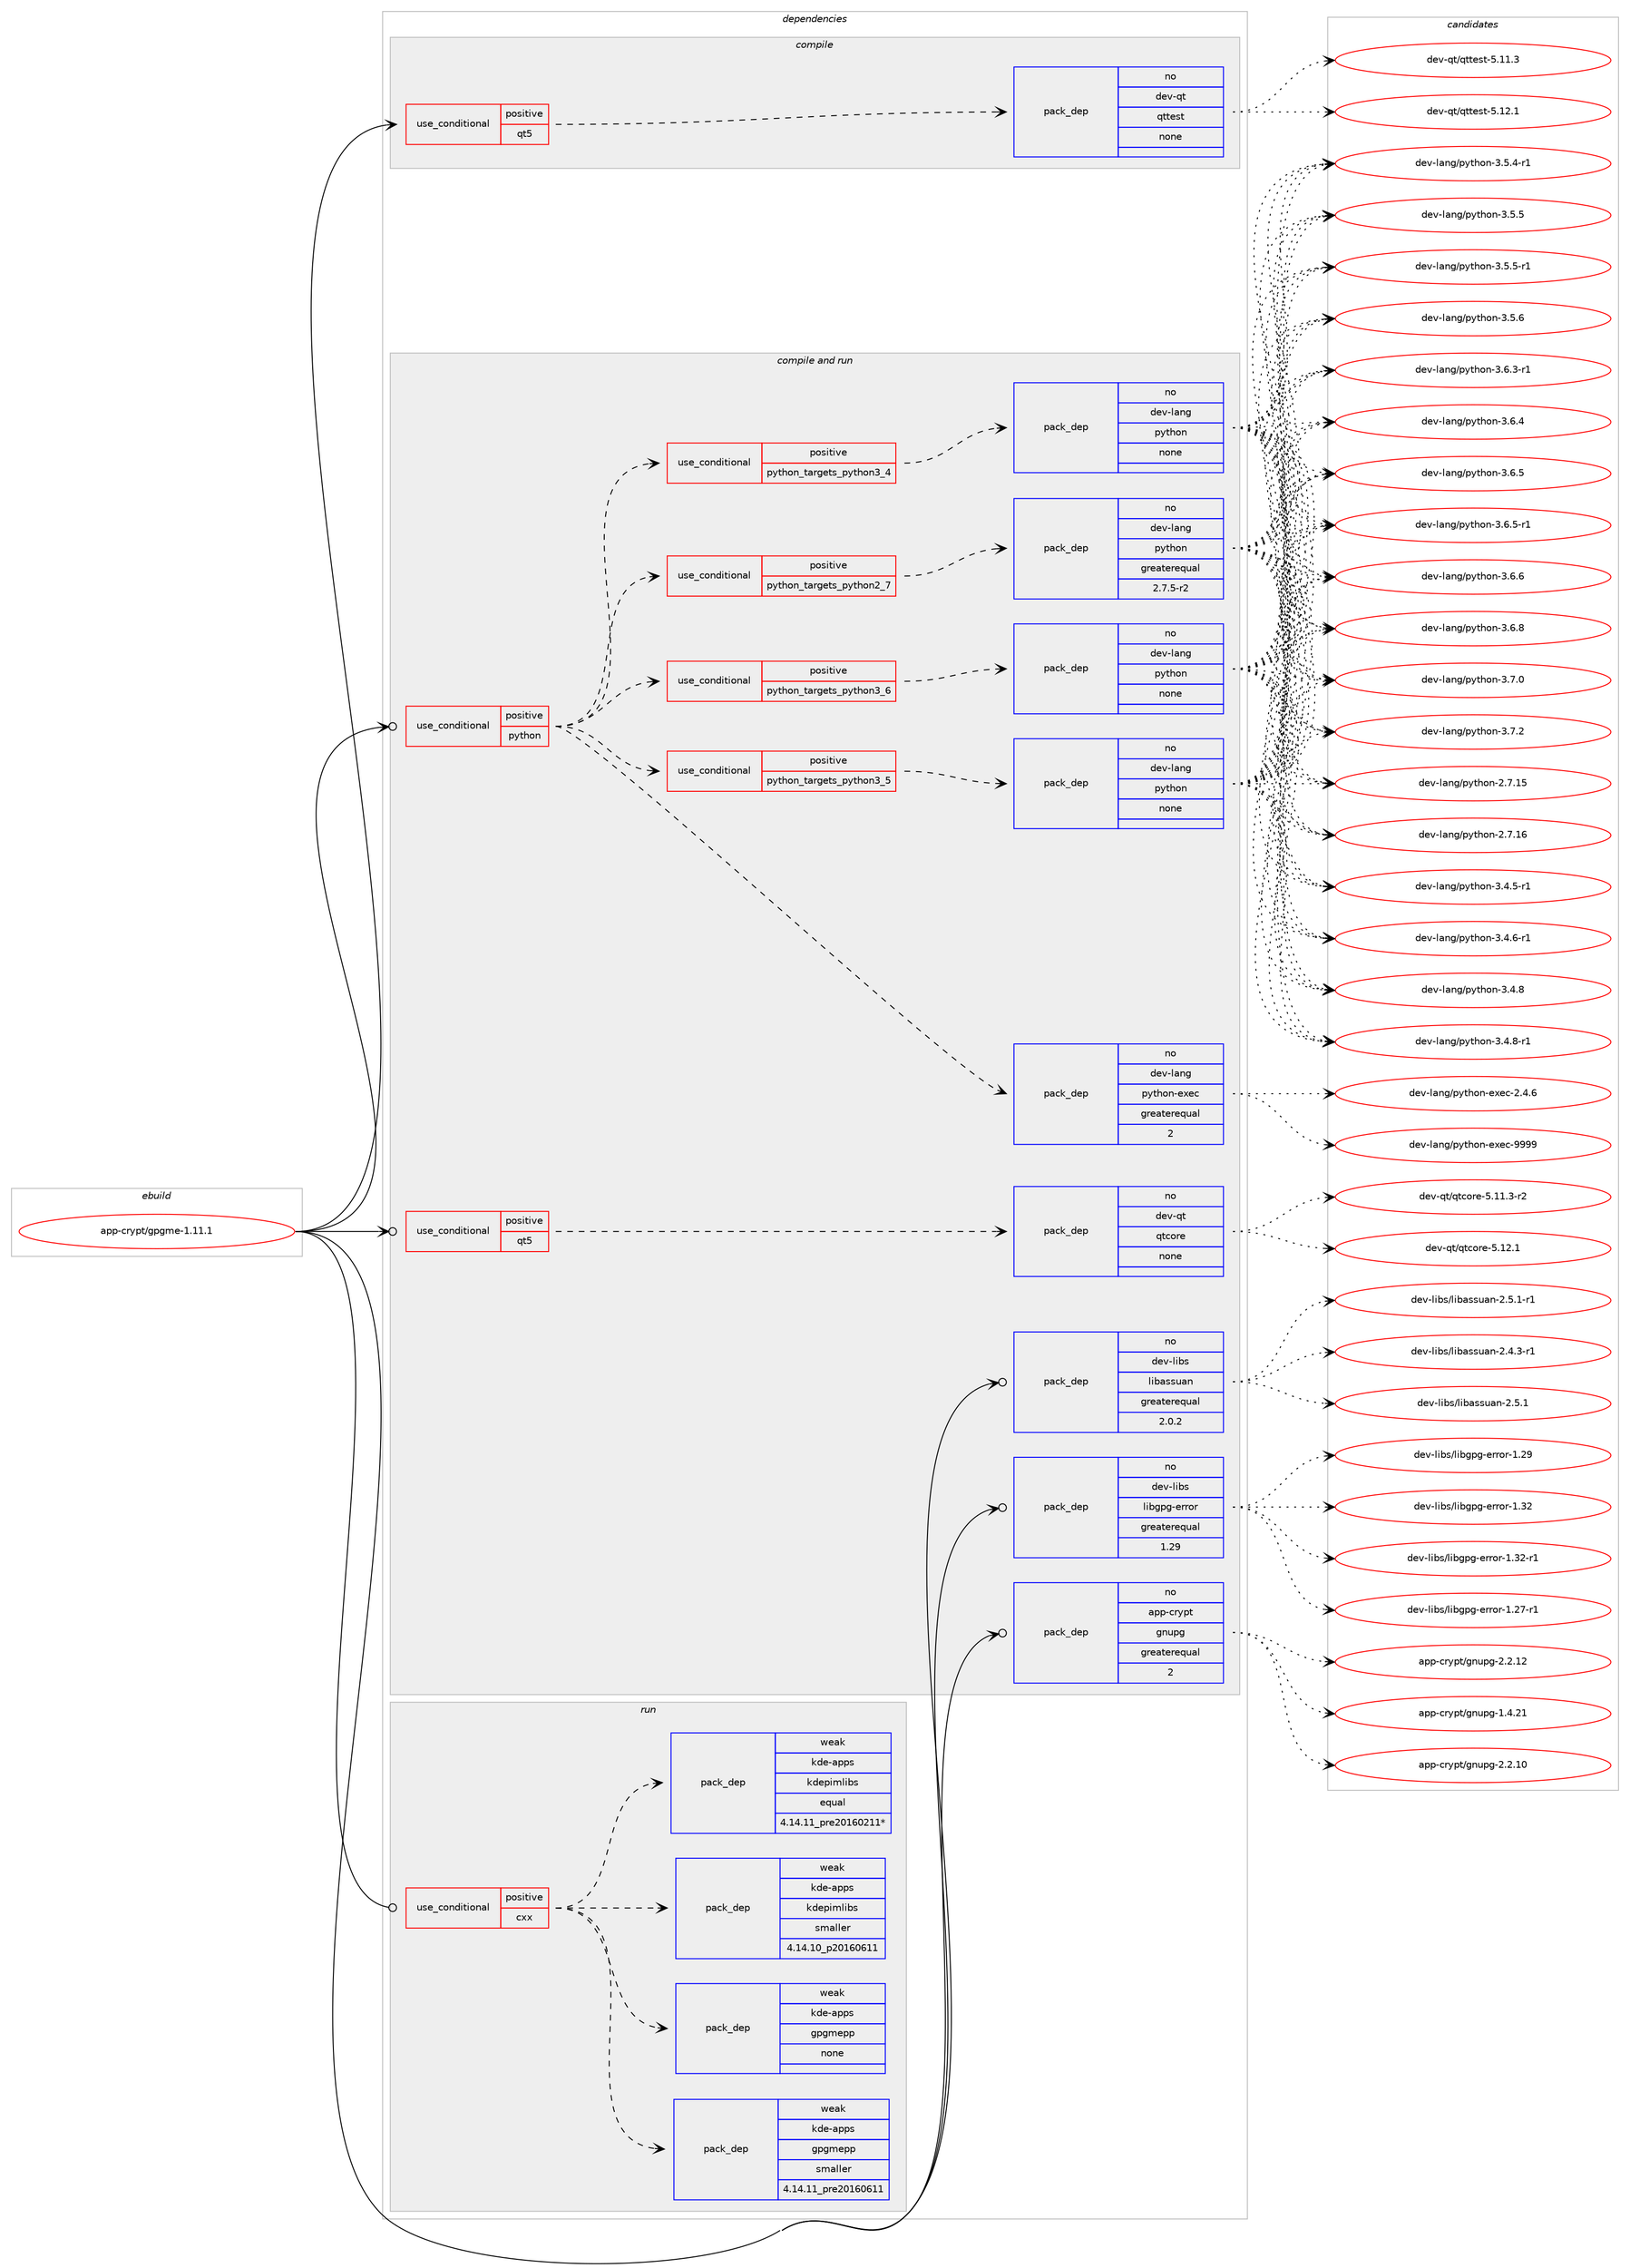 digraph prolog {

# *************
# Graph options
# *************

newrank=true;
concentrate=true;
compound=true;
graph [rankdir=LR,fontname=Helvetica,fontsize=10,ranksep=1.5];#, ranksep=2.5, nodesep=0.2];
edge  [arrowhead=vee];
node  [fontname=Helvetica,fontsize=10];

# **********
# The ebuild
# **********

subgraph cluster_leftcol {
color=gray;
rank=same;
label=<<i>ebuild</i>>;
id [label="app-crypt/gpgme-1.11.1", color=red, width=4, href="../app-crypt/gpgme-1.11.1.svg"];
}

# ****************
# The dependencies
# ****************

subgraph cluster_midcol {
color=gray;
label=<<i>dependencies</i>>;
subgraph cluster_compile {
fillcolor="#eeeeee";
style=filled;
label=<<i>compile</i>>;
subgraph cond347709 {
dependency1275776 [label=<<TABLE BORDER="0" CELLBORDER="1" CELLSPACING="0" CELLPADDING="4"><TR><TD ROWSPAN="3" CELLPADDING="10">use_conditional</TD></TR><TR><TD>positive</TD></TR><TR><TD>qt5</TD></TR></TABLE>>, shape=none, color=red];
subgraph pack908253 {
dependency1275777 [label=<<TABLE BORDER="0" CELLBORDER="1" CELLSPACING="0" CELLPADDING="4" WIDTH="220"><TR><TD ROWSPAN="6" CELLPADDING="30">pack_dep</TD></TR><TR><TD WIDTH="110">no</TD></TR><TR><TD>dev-qt</TD></TR><TR><TD>qttest</TD></TR><TR><TD>none</TD></TR><TR><TD></TD></TR></TABLE>>, shape=none, color=blue];
}
dependency1275776:e -> dependency1275777:w [weight=20,style="dashed",arrowhead="vee"];
}
id:e -> dependency1275776:w [weight=20,style="solid",arrowhead="vee"];
}
subgraph cluster_compileandrun {
fillcolor="#eeeeee";
style=filled;
label=<<i>compile and run</i>>;
subgraph cond347710 {
dependency1275778 [label=<<TABLE BORDER="0" CELLBORDER="1" CELLSPACING="0" CELLPADDING="4"><TR><TD ROWSPAN="3" CELLPADDING="10">use_conditional</TD></TR><TR><TD>positive</TD></TR><TR><TD>python</TD></TR></TABLE>>, shape=none, color=red];
subgraph cond347711 {
dependency1275779 [label=<<TABLE BORDER="0" CELLBORDER="1" CELLSPACING="0" CELLPADDING="4"><TR><TD ROWSPAN="3" CELLPADDING="10">use_conditional</TD></TR><TR><TD>positive</TD></TR><TR><TD>python_targets_python2_7</TD></TR></TABLE>>, shape=none, color=red];
subgraph pack908254 {
dependency1275780 [label=<<TABLE BORDER="0" CELLBORDER="1" CELLSPACING="0" CELLPADDING="4" WIDTH="220"><TR><TD ROWSPAN="6" CELLPADDING="30">pack_dep</TD></TR><TR><TD WIDTH="110">no</TD></TR><TR><TD>dev-lang</TD></TR><TR><TD>python</TD></TR><TR><TD>greaterequal</TD></TR><TR><TD>2.7.5-r2</TD></TR></TABLE>>, shape=none, color=blue];
}
dependency1275779:e -> dependency1275780:w [weight=20,style="dashed",arrowhead="vee"];
}
dependency1275778:e -> dependency1275779:w [weight=20,style="dashed",arrowhead="vee"];
subgraph cond347712 {
dependency1275781 [label=<<TABLE BORDER="0" CELLBORDER="1" CELLSPACING="0" CELLPADDING="4"><TR><TD ROWSPAN="3" CELLPADDING="10">use_conditional</TD></TR><TR><TD>positive</TD></TR><TR><TD>python_targets_python3_4</TD></TR></TABLE>>, shape=none, color=red];
subgraph pack908255 {
dependency1275782 [label=<<TABLE BORDER="0" CELLBORDER="1" CELLSPACING="0" CELLPADDING="4" WIDTH="220"><TR><TD ROWSPAN="6" CELLPADDING="30">pack_dep</TD></TR><TR><TD WIDTH="110">no</TD></TR><TR><TD>dev-lang</TD></TR><TR><TD>python</TD></TR><TR><TD>none</TD></TR><TR><TD></TD></TR></TABLE>>, shape=none, color=blue];
}
dependency1275781:e -> dependency1275782:w [weight=20,style="dashed",arrowhead="vee"];
}
dependency1275778:e -> dependency1275781:w [weight=20,style="dashed",arrowhead="vee"];
subgraph cond347713 {
dependency1275783 [label=<<TABLE BORDER="0" CELLBORDER="1" CELLSPACING="0" CELLPADDING="4"><TR><TD ROWSPAN="3" CELLPADDING="10">use_conditional</TD></TR><TR><TD>positive</TD></TR><TR><TD>python_targets_python3_5</TD></TR></TABLE>>, shape=none, color=red];
subgraph pack908256 {
dependency1275784 [label=<<TABLE BORDER="0" CELLBORDER="1" CELLSPACING="0" CELLPADDING="4" WIDTH="220"><TR><TD ROWSPAN="6" CELLPADDING="30">pack_dep</TD></TR><TR><TD WIDTH="110">no</TD></TR><TR><TD>dev-lang</TD></TR><TR><TD>python</TD></TR><TR><TD>none</TD></TR><TR><TD></TD></TR></TABLE>>, shape=none, color=blue];
}
dependency1275783:e -> dependency1275784:w [weight=20,style="dashed",arrowhead="vee"];
}
dependency1275778:e -> dependency1275783:w [weight=20,style="dashed",arrowhead="vee"];
subgraph cond347714 {
dependency1275785 [label=<<TABLE BORDER="0" CELLBORDER="1" CELLSPACING="0" CELLPADDING="4"><TR><TD ROWSPAN="3" CELLPADDING="10">use_conditional</TD></TR><TR><TD>positive</TD></TR><TR><TD>python_targets_python3_6</TD></TR></TABLE>>, shape=none, color=red];
subgraph pack908257 {
dependency1275786 [label=<<TABLE BORDER="0" CELLBORDER="1" CELLSPACING="0" CELLPADDING="4" WIDTH="220"><TR><TD ROWSPAN="6" CELLPADDING="30">pack_dep</TD></TR><TR><TD WIDTH="110">no</TD></TR><TR><TD>dev-lang</TD></TR><TR><TD>python</TD></TR><TR><TD>none</TD></TR><TR><TD></TD></TR></TABLE>>, shape=none, color=blue];
}
dependency1275785:e -> dependency1275786:w [weight=20,style="dashed",arrowhead="vee"];
}
dependency1275778:e -> dependency1275785:w [weight=20,style="dashed",arrowhead="vee"];
subgraph pack908258 {
dependency1275787 [label=<<TABLE BORDER="0" CELLBORDER="1" CELLSPACING="0" CELLPADDING="4" WIDTH="220"><TR><TD ROWSPAN="6" CELLPADDING="30">pack_dep</TD></TR><TR><TD WIDTH="110">no</TD></TR><TR><TD>dev-lang</TD></TR><TR><TD>python-exec</TD></TR><TR><TD>greaterequal</TD></TR><TR><TD>2</TD></TR></TABLE>>, shape=none, color=blue];
}
dependency1275778:e -> dependency1275787:w [weight=20,style="dashed",arrowhead="vee"];
}
id:e -> dependency1275778:w [weight=20,style="solid",arrowhead="odotvee"];
subgraph cond347715 {
dependency1275788 [label=<<TABLE BORDER="0" CELLBORDER="1" CELLSPACING="0" CELLPADDING="4"><TR><TD ROWSPAN="3" CELLPADDING="10">use_conditional</TD></TR><TR><TD>positive</TD></TR><TR><TD>qt5</TD></TR></TABLE>>, shape=none, color=red];
subgraph pack908259 {
dependency1275789 [label=<<TABLE BORDER="0" CELLBORDER="1" CELLSPACING="0" CELLPADDING="4" WIDTH="220"><TR><TD ROWSPAN="6" CELLPADDING="30">pack_dep</TD></TR><TR><TD WIDTH="110">no</TD></TR><TR><TD>dev-qt</TD></TR><TR><TD>qtcore</TD></TR><TR><TD>none</TD></TR><TR><TD></TD></TR></TABLE>>, shape=none, color=blue];
}
dependency1275788:e -> dependency1275789:w [weight=20,style="dashed",arrowhead="vee"];
}
id:e -> dependency1275788:w [weight=20,style="solid",arrowhead="odotvee"];
subgraph pack908260 {
dependency1275790 [label=<<TABLE BORDER="0" CELLBORDER="1" CELLSPACING="0" CELLPADDING="4" WIDTH="220"><TR><TD ROWSPAN="6" CELLPADDING="30">pack_dep</TD></TR><TR><TD WIDTH="110">no</TD></TR><TR><TD>app-crypt</TD></TR><TR><TD>gnupg</TD></TR><TR><TD>greaterequal</TD></TR><TR><TD>2</TD></TR></TABLE>>, shape=none, color=blue];
}
id:e -> dependency1275790:w [weight=20,style="solid",arrowhead="odotvee"];
subgraph pack908261 {
dependency1275791 [label=<<TABLE BORDER="0" CELLBORDER="1" CELLSPACING="0" CELLPADDING="4" WIDTH="220"><TR><TD ROWSPAN="6" CELLPADDING="30">pack_dep</TD></TR><TR><TD WIDTH="110">no</TD></TR><TR><TD>dev-libs</TD></TR><TR><TD>libassuan</TD></TR><TR><TD>greaterequal</TD></TR><TR><TD>2.0.2</TD></TR></TABLE>>, shape=none, color=blue];
}
id:e -> dependency1275791:w [weight=20,style="solid",arrowhead="odotvee"];
subgraph pack908262 {
dependency1275792 [label=<<TABLE BORDER="0" CELLBORDER="1" CELLSPACING="0" CELLPADDING="4" WIDTH="220"><TR><TD ROWSPAN="6" CELLPADDING="30">pack_dep</TD></TR><TR><TD WIDTH="110">no</TD></TR><TR><TD>dev-libs</TD></TR><TR><TD>libgpg-error</TD></TR><TR><TD>greaterequal</TD></TR><TR><TD>1.29</TD></TR></TABLE>>, shape=none, color=blue];
}
id:e -> dependency1275792:w [weight=20,style="solid",arrowhead="odotvee"];
}
subgraph cluster_run {
fillcolor="#eeeeee";
style=filled;
label=<<i>run</i>>;
subgraph cond347716 {
dependency1275793 [label=<<TABLE BORDER="0" CELLBORDER="1" CELLSPACING="0" CELLPADDING="4"><TR><TD ROWSPAN="3" CELLPADDING="10">use_conditional</TD></TR><TR><TD>positive</TD></TR><TR><TD>cxx</TD></TR></TABLE>>, shape=none, color=red];
subgraph pack908263 {
dependency1275794 [label=<<TABLE BORDER="0" CELLBORDER="1" CELLSPACING="0" CELLPADDING="4" WIDTH="220"><TR><TD ROWSPAN="6" CELLPADDING="30">pack_dep</TD></TR><TR><TD WIDTH="110">weak</TD></TR><TR><TD>kde-apps</TD></TR><TR><TD>gpgmepp</TD></TR><TR><TD>smaller</TD></TR><TR><TD>4.14.11_pre20160611</TD></TR></TABLE>>, shape=none, color=blue];
}
dependency1275793:e -> dependency1275794:w [weight=20,style="dashed",arrowhead="vee"];
subgraph pack908264 {
dependency1275795 [label=<<TABLE BORDER="0" CELLBORDER="1" CELLSPACING="0" CELLPADDING="4" WIDTH="220"><TR><TD ROWSPAN="6" CELLPADDING="30">pack_dep</TD></TR><TR><TD WIDTH="110">weak</TD></TR><TR><TD>kde-apps</TD></TR><TR><TD>gpgmepp</TD></TR><TR><TD>none</TD></TR><TR><TD></TD></TR></TABLE>>, shape=none, color=blue];
}
dependency1275793:e -> dependency1275795:w [weight=20,style="dashed",arrowhead="vee"];
subgraph pack908265 {
dependency1275796 [label=<<TABLE BORDER="0" CELLBORDER="1" CELLSPACING="0" CELLPADDING="4" WIDTH="220"><TR><TD ROWSPAN="6" CELLPADDING="30">pack_dep</TD></TR><TR><TD WIDTH="110">weak</TD></TR><TR><TD>kde-apps</TD></TR><TR><TD>kdepimlibs</TD></TR><TR><TD>smaller</TD></TR><TR><TD>4.14.10_p20160611</TD></TR></TABLE>>, shape=none, color=blue];
}
dependency1275793:e -> dependency1275796:w [weight=20,style="dashed",arrowhead="vee"];
subgraph pack908266 {
dependency1275797 [label=<<TABLE BORDER="0" CELLBORDER="1" CELLSPACING="0" CELLPADDING="4" WIDTH="220"><TR><TD ROWSPAN="6" CELLPADDING="30">pack_dep</TD></TR><TR><TD WIDTH="110">weak</TD></TR><TR><TD>kde-apps</TD></TR><TR><TD>kdepimlibs</TD></TR><TR><TD>equal</TD></TR><TR><TD>4.14.11_pre20160211*</TD></TR></TABLE>>, shape=none, color=blue];
}
dependency1275793:e -> dependency1275797:w [weight=20,style="dashed",arrowhead="vee"];
}
id:e -> dependency1275793:w [weight=20,style="solid",arrowhead="odot"];
}
}

# **************
# The candidates
# **************

subgraph cluster_choices {
rank=same;
color=gray;
label=<<i>candidates</i>>;

subgraph choice908253 {
color=black;
nodesep=1;
choice100101118451131164711311611610111511645534649494651 [label="dev-qt/qttest-5.11.3", color=red, width=4,href="../dev-qt/qttest-5.11.3.svg"];
choice100101118451131164711311611610111511645534649504649 [label="dev-qt/qttest-5.12.1", color=red, width=4,href="../dev-qt/qttest-5.12.1.svg"];
dependency1275777:e -> choice100101118451131164711311611610111511645534649494651:w [style=dotted,weight="100"];
dependency1275777:e -> choice100101118451131164711311611610111511645534649504649:w [style=dotted,weight="100"];
}
subgraph choice908254 {
color=black;
nodesep=1;
choice10010111845108971101034711212111610411111045504655464953 [label="dev-lang/python-2.7.15", color=red, width=4,href="../dev-lang/python-2.7.15.svg"];
choice10010111845108971101034711212111610411111045504655464954 [label="dev-lang/python-2.7.16", color=red, width=4,href="../dev-lang/python-2.7.16.svg"];
choice1001011184510897110103471121211161041111104551465246534511449 [label="dev-lang/python-3.4.5-r1", color=red, width=4,href="../dev-lang/python-3.4.5-r1.svg"];
choice1001011184510897110103471121211161041111104551465246544511449 [label="dev-lang/python-3.4.6-r1", color=red, width=4,href="../dev-lang/python-3.4.6-r1.svg"];
choice100101118451089711010347112121116104111110455146524656 [label="dev-lang/python-3.4.8", color=red, width=4,href="../dev-lang/python-3.4.8.svg"];
choice1001011184510897110103471121211161041111104551465246564511449 [label="dev-lang/python-3.4.8-r1", color=red, width=4,href="../dev-lang/python-3.4.8-r1.svg"];
choice1001011184510897110103471121211161041111104551465346524511449 [label="dev-lang/python-3.5.4-r1", color=red, width=4,href="../dev-lang/python-3.5.4-r1.svg"];
choice100101118451089711010347112121116104111110455146534653 [label="dev-lang/python-3.5.5", color=red, width=4,href="../dev-lang/python-3.5.5.svg"];
choice1001011184510897110103471121211161041111104551465346534511449 [label="dev-lang/python-3.5.5-r1", color=red, width=4,href="../dev-lang/python-3.5.5-r1.svg"];
choice100101118451089711010347112121116104111110455146534654 [label="dev-lang/python-3.5.6", color=red, width=4,href="../dev-lang/python-3.5.6.svg"];
choice1001011184510897110103471121211161041111104551465446514511449 [label="dev-lang/python-3.6.3-r1", color=red, width=4,href="../dev-lang/python-3.6.3-r1.svg"];
choice100101118451089711010347112121116104111110455146544652 [label="dev-lang/python-3.6.4", color=red, width=4,href="../dev-lang/python-3.6.4.svg"];
choice100101118451089711010347112121116104111110455146544653 [label="dev-lang/python-3.6.5", color=red, width=4,href="../dev-lang/python-3.6.5.svg"];
choice1001011184510897110103471121211161041111104551465446534511449 [label="dev-lang/python-3.6.5-r1", color=red, width=4,href="../dev-lang/python-3.6.5-r1.svg"];
choice100101118451089711010347112121116104111110455146544654 [label="dev-lang/python-3.6.6", color=red, width=4,href="../dev-lang/python-3.6.6.svg"];
choice100101118451089711010347112121116104111110455146544656 [label="dev-lang/python-3.6.8", color=red, width=4,href="../dev-lang/python-3.6.8.svg"];
choice100101118451089711010347112121116104111110455146554648 [label="dev-lang/python-3.7.0", color=red, width=4,href="../dev-lang/python-3.7.0.svg"];
choice100101118451089711010347112121116104111110455146554650 [label="dev-lang/python-3.7.2", color=red, width=4,href="../dev-lang/python-3.7.2.svg"];
dependency1275780:e -> choice10010111845108971101034711212111610411111045504655464953:w [style=dotted,weight="100"];
dependency1275780:e -> choice10010111845108971101034711212111610411111045504655464954:w [style=dotted,weight="100"];
dependency1275780:e -> choice1001011184510897110103471121211161041111104551465246534511449:w [style=dotted,weight="100"];
dependency1275780:e -> choice1001011184510897110103471121211161041111104551465246544511449:w [style=dotted,weight="100"];
dependency1275780:e -> choice100101118451089711010347112121116104111110455146524656:w [style=dotted,weight="100"];
dependency1275780:e -> choice1001011184510897110103471121211161041111104551465246564511449:w [style=dotted,weight="100"];
dependency1275780:e -> choice1001011184510897110103471121211161041111104551465346524511449:w [style=dotted,weight="100"];
dependency1275780:e -> choice100101118451089711010347112121116104111110455146534653:w [style=dotted,weight="100"];
dependency1275780:e -> choice1001011184510897110103471121211161041111104551465346534511449:w [style=dotted,weight="100"];
dependency1275780:e -> choice100101118451089711010347112121116104111110455146534654:w [style=dotted,weight="100"];
dependency1275780:e -> choice1001011184510897110103471121211161041111104551465446514511449:w [style=dotted,weight="100"];
dependency1275780:e -> choice100101118451089711010347112121116104111110455146544652:w [style=dotted,weight="100"];
dependency1275780:e -> choice100101118451089711010347112121116104111110455146544653:w [style=dotted,weight="100"];
dependency1275780:e -> choice1001011184510897110103471121211161041111104551465446534511449:w [style=dotted,weight="100"];
dependency1275780:e -> choice100101118451089711010347112121116104111110455146544654:w [style=dotted,weight="100"];
dependency1275780:e -> choice100101118451089711010347112121116104111110455146544656:w [style=dotted,weight="100"];
dependency1275780:e -> choice100101118451089711010347112121116104111110455146554648:w [style=dotted,weight="100"];
dependency1275780:e -> choice100101118451089711010347112121116104111110455146554650:w [style=dotted,weight="100"];
}
subgraph choice908255 {
color=black;
nodesep=1;
choice10010111845108971101034711212111610411111045504655464953 [label="dev-lang/python-2.7.15", color=red, width=4,href="../dev-lang/python-2.7.15.svg"];
choice10010111845108971101034711212111610411111045504655464954 [label="dev-lang/python-2.7.16", color=red, width=4,href="../dev-lang/python-2.7.16.svg"];
choice1001011184510897110103471121211161041111104551465246534511449 [label="dev-lang/python-3.4.5-r1", color=red, width=4,href="../dev-lang/python-3.4.5-r1.svg"];
choice1001011184510897110103471121211161041111104551465246544511449 [label="dev-lang/python-3.4.6-r1", color=red, width=4,href="../dev-lang/python-3.4.6-r1.svg"];
choice100101118451089711010347112121116104111110455146524656 [label="dev-lang/python-3.4.8", color=red, width=4,href="../dev-lang/python-3.4.8.svg"];
choice1001011184510897110103471121211161041111104551465246564511449 [label="dev-lang/python-3.4.8-r1", color=red, width=4,href="../dev-lang/python-3.4.8-r1.svg"];
choice1001011184510897110103471121211161041111104551465346524511449 [label="dev-lang/python-3.5.4-r1", color=red, width=4,href="../dev-lang/python-3.5.4-r1.svg"];
choice100101118451089711010347112121116104111110455146534653 [label="dev-lang/python-3.5.5", color=red, width=4,href="../dev-lang/python-3.5.5.svg"];
choice1001011184510897110103471121211161041111104551465346534511449 [label="dev-lang/python-3.5.5-r1", color=red, width=4,href="../dev-lang/python-3.5.5-r1.svg"];
choice100101118451089711010347112121116104111110455146534654 [label="dev-lang/python-3.5.6", color=red, width=4,href="../dev-lang/python-3.5.6.svg"];
choice1001011184510897110103471121211161041111104551465446514511449 [label="dev-lang/python-3.6.3-r1", color=red, width=4,href="../dev-lang/python-3.6.3-r1.svg"];
choice100101118451089711010347112121116104111110455146544652 [label="dev-lang/python-3.6.4", color=red, width=4,href="../dev-lang/python-3.6.4.svg"];
choice100101118451089711010347112121116104111110455146544653 [label="dev-lang/python-3.6.5", color=red, width=4,href="../dev-lang/python-3.6.5.svg"];
choice1001011184510897110103471121211161041111104551465446534511449 [label="dev-lang/python-3.6.5-r1", color=red, width=4,href="../dev-lang/python-3.6.5-r1.svg"];
choice100101118451089711010347112121116104111110455146544654 [label="dev-lang/python-3.6.6", color=red, width=4,href="../dev-lang/python-3.6.6.svg"];
choice100101118451089711010347112121116104111110455146544656 [label="dev-lang/python-3.6.8", color=red, width=4,href="../dev-lang/python-3.6.8.svg"];
choice100101118451089711010347112121116104111110455146554648 [label="dev-lang/python-3.7.0", color=red, width=4,href="../dev-lang/python-3.7.0.svg"];
choice100101118451089711010347112121116104111110455146554650 [label="dev-lang/python-3.7.2", color=red, width=4,href="../dev-lang/python-3.7.2.svg"];
dependency1275782:e -> choice10010111845108971101034711212111610411111045504655464953:w [style=dotted,weight="100"];
dependency1275782:e -> choice10010111845108971101034711212111610411111045504655464954:w [style=dotted,weight="100"];
dependency1275782:e -> choice1001011184510897110103471121211161041111104551465246534511449:w [style=dotted,weight="100"];
dependency1275782:e -> choice1001011184510897110103471121211161041111104551465246544511449:w [style=dotted,weight="100"];
dependency1275782:e -> choice100101118451089711010347112121116104111110455146524656:w [style=dotted,weight="100"];
dependency1275782:e -> choice1001011184510897110103471121211161041111104551465246564511449:w [style=dotted,weight="100"];
dependency1275782:e -> choice1001011184510897110103471121211161041111104551465346524511449:w [style=dotted,weight="100"];
dependency1275782:e -> choice100101118451089711010347112121116104111110455146534653:w [style=dotted,weight="100"];
dependency1275782:e -> choice1001011184510897110103471121211161041111104551465346534511449:w [style=dotted,weight="100"];
dependency1275782:e -> choice100101118451089711010347112121116104111110455146534654:w [style=dotted,weight="100"];
dependency1275782:e -> choice1001011184510897110103471121211161041111104551465446514511449:w [style=dotted,weight="100"];
dependency1275782:e -> choice100101118451089711010347112121116104111110455146544652:w [style=dotted,weight="100"];
dependency1275782:e -> choice100101118451089711010347112121116104111110455146544653:w [style=dotted,weight="100"];
dependency1275782:e -> choice1001011184510897110103471121211161041111104551465446534511449:w [style=dotted,weight="100"];
dependency1275782:e -> choice100101118451089711010347112121116104111110455146544654:w [style=dotted,weight="100"];
dependency1275782:e -> choice100101118451089711010347112121116104111110455146544656:w [style=dotted,weight="100"];
dependency1275782:e -> choice100101118451089711010347112121116104111110455146554648:w [style=dotted,weight="100"];
dependency1275782:e -> choice100101118451089711010347112121116104111110455146554650:w [style=dotted,weight="100"];
}
subgraph choice908256 {
color=black;
nodesep=1;
choice10010111845108971101034711212111610411111045504655464953 [label="dev-lang/python-2.7.15", color=red, width=4,href="../dev-lang/python-2.7.15.svg"];
choice10010111845108971101034711212111610411111045504655464954 [label="dev-lang/python-2.7.16", color=red, width=4,href="../dev-lang/python-2.7.16.svg"];
choice1001011184510897110103471121211161041111104551465246534511449 [label="dev-lang/python-3.4.5-r1", color=red, width=4,href="../dev-lang/python-3.4.5-r1.svg"];
choice1001011184510897110103471121211161041111104551465246544511449 [label="dev-lang/python-3.4.6-r1", color=red, width=4,href="../dev-lang/python-3.4.6-r1.svg"];
choice100101118451089711010347112121116104111110455146524656 [label="dev-lang/python-3.4.8", color=red, width=4,href="../dev-lang/python-3.4.8.svg"];
choice1001011184510897110103471121211161041111104551465246564511449 [label="dev-lang/python-3.4.8-r1", color=red, width=4,href="../dev-lang/python-3.4.8-r1.svg"];
choice1001011184510897110103471121211161041111104551465346524511449 [label="dev-lang/python-3.5.4-r1", color=red, width=4,href="../dev-lang/python-3.5.4-r1.svg"];
choice100101118451089711010347112121116104111110455146534653 [label="dev-lang/python-3.5.5", color=red, width=4,href="../dev-lang/python-3.5.5.svg"];
choice1001011184510897110103471121211161041111104551465346534511449 [label="dev-lang/python-3.5.5-r1", color=red, width=4,href="../dev-lang/python-3.5.5-r1.svg"];
choice100101118451089711010347112121116104111110455146534654 [label="dev-lang/python-3.5.6", color=red, width=4,href="../dev-lang/python-3.5.6.svg"];
choice1001011184510897110103471121211161041111104551465446514511449 [label="dev-lang/python-3.6.3-r1", color=red, width=4,href="../dev-lang/python-3.6.3-r1.svg"];
choice100101118451089711010347112121116104111110455146544652 [label="dev-lang/python-3.6.4", color=red, width=4,href="../dev-lang/python-3.6.4.svg"];
choice100101118451089711010347112121116104111110455146544653 [label="dev-lang/python-3.6.5", color=red, width=4,href="../dev-lang/python-3.6.5.svg"];
choice1001011184510897110103471121211161041111104551465446534511449 [label="dev-lang/python-3.6.5-r1", color=red, width=4,href="../dev-lang/python-3.6.5-r1.svg"];
choice100101118451089711010347112121116104111110455146544654 [label="dev-lang/python-3.6.6", color=red, width=4,href="../dev-lang/python-3.6.6.svg"];
choice100101118451089711010347112121116104111110455146544656 [label="dev-lang/python-3.6.8", color=red, width=4,href="../dev-lang/python-3.6.8.svg"];
choice100101118451089711010347112121116104111110455146554648 [label="dev-lang/python-3.7.0", color=red, width=4,href="../dev-lang/python-3.7.0.svg"];
choice100101118451089711010347112121116104111110455146554650 [label="dev-lang/python-3.7.2", color=red, width=4,href="../dev-lang/python-3.7.2.svg"];
dependency1275784:e -> choice10010111845108971101034711212111610411111045504655464953:w [style=dotted,weight="100"];
dependency1275784:e -> choice10010111845108971101034711212111610411111045504655464954:w [style=dotted,weight="100"];
dependency1275784:e -> choice1001011184510897110103471121211161041111104551465246534511449:w [style=dotted,weight="100"];
dependency1275784:e -> choice1001011184510897110103471121211161041111104551465246544511449:w [style=dotted,weight="100"];
dependency1275784:e -> choice100101118451089711010347112121116104111110455146524656:w [style=dotted,weight="100"];
dependency1275784:e -> choice1001011184510897110103471121211161041111104551465246564511449:w [style=dotted,weight="100"];
dependency1275784:e -> choice1001011184510897110103471121211161041111104551465346524511449:w [style=dotted,weight="100"];
dependency1275784:e -> choice100101118451089711010347112121116104111110455146534653:w [style=dotted,weight="100"];
dependency1275784:e -> choice1001011184510897110103471121211161041111104551465346534511449:w [style=dotted,weight="100"];
dependency1275784:e -> choice100101118451089711010347112121116104111110455146534654:w [style=dotted,weight="100"];
dependency1275784:e -> choice1001011184510897110103471121211161041111104551465446514511449:w [style=dotted,weight="100"];
dependency1275784:e -> choice100101118451089711010347112121116104111110455146544652:w [style=dotted,weight="100"];
dependency1275784:e -> choice100101118451089711010347112121116104111110455146544653:w [style=dotted,weight="100"];
dependency1275784:e -> choice1001011184510897110103471121211161041111104551465446534511449:w [style=dotted,weight="100"];
dependency1275784:e -> choice100101118451089711010347112121116104111110455146544654:w [style=dotted,weight="100"];
dependency1275784:e -> choice100101118451089711010347112121116104111110455146544656:w [style=dotted,weight="100"];
dependency1275784:e -> choice100101118451089711010347112121116104111110455146554648:w [style=dotted,weight="100"];
dependency1275784:e -> choice100101118451089711010347112121116104111110455146554650:w [style=dotted,weight="100"];
}
subgraph choice908257 {
color=black;
nodesep=1;
choice10010111845108971101034711212111610411111045504655464953 [label="dev-lang/python-2.7.15", color=red, width=4,href="../dev-lang/python-2.7.15.svg"];
choice10010111845108971101034711212111610411111045504655464954 [label="dev-lang/python-2.7.16", color=red, width=4,href="../dev-lang/python-2.7.16.svg"];
choice1001011184510897110103471121211161041111104551465246534511449 [label="dev-lang/python-3.4.5-r1", color=red, width=4,href="../dev-lang/python-3.4.5-r1.svg"];
choice1001011184510897110103471121211161041111104551465246544511449 [label="dev-lang/python-3.4.6-r1", color=red, width=4,href="../dev-lang/python-3.4.6-r1.svg"];
choice100101118451089711010347112121116104111110455146524656 [label="dev-lang/python-3.4.8", color=red, width=4,href="../dev-lang/python-3.4.8.svg"];
choice1001011184510897110103471121211161041111104551465246564511449 [label="dev-lang/python-3.4.8-r1", color=red, width=4,href="../dev-lang/python-3.4.8-r1.svg"];
choice1001011184510897110103471121211161041111104551465346524511449 [label="dev-lang/python-3.5.4-r1", color=red, width=4,href="../dev-lang/python-3.5.4-r1.svg"];
choice100101118451089711010347112121116104111110455146534653 [label="dev-lang/python-3.5.5", color=red, width=4,href="../dev-lang/python-3.5.5.svg"];
choice1001011184510897110103471121211161041111104551465346534511449 [label="dev-lang/python-3.5.5-r1", color=red, width=4,href="../dev-lang/python-3.5.5-r1.svg"];
choice100101118451089711010347112121116104111110455146534654 [label="dev-lang/python-3.5.6", color=red, width=4,href="../dev-lang/python-3.5.6.svg"];
choice1001011184510897110103471121211161041111104551465446514511449 [label="dev-lang/python-3.6.3-r1", color=red, width=4,href="../dev-lang/python-3.6.3-r1.svg"];
choice100101118451089711010347112121116104111110455146544652 [label="dev-lang/python-3.6.4", color=red, width=4,href="../dev-lang/python-3.6.4.svg"];
choice100101118451089711010347112121116104111110455146544653 [label="dev-lang/python-3.6.5", color=red, width=4,href="../dev-lang/python-3.6.5.svg"];
choice1001011184510897110103471121211161041111104551465446534511449 [label="dev-lang/python-3.6.5-r1", color=red, width=4,href="../dev-lang/python-3.6.5-r1.svg"];
choice100101118451089711010347112121116104111110455146544654 [label="dev-lang/python-3.6.6", color=red, width=4,href="../dev-lang/python-3.6.6.svg"];
choice100101118451089711010347112121116104111110455146544656 [label="dev-lang/python-3.6.8", color=red, width=4,href="../dev-lang/python-3.6.8.svg"];
choice100101118451089711010347112121116104111110455146554648 [label="dev-lang/python-3.7.0", color=red, width=4,href="../dev-lang/python-3.7.0.svg"];
choice100101118451089711010347112121116104111110455146554650 [label="dev-lang/python-3.7.2", color=red, width=4,href="../dev-lang/python-3.7.2.svg"];
dependency1275786:e -> choice10010111845108971101034711212111610411111045504655464953:w [style=dotted,weight="100"];
dependency1275786:e -> choice10010111845108971101034711212111610411111045504655464954:w [style=dotted,weight="100"];
dependency1275786:e -> choice1001011184510897110103471121211161041111104551465246534511449:w [style=dotted,weight="100"];
dependency1275786:e -> choice1001011184510897110103471121211161041111104551465246544511449:w [style=dotted,weight="100"];
dependency1275786:e -> choice100101118451089711010347112121116104111110455146524656:w [style=dotted,weight="100"];
dependency1275786:e -> choice1001011184510897110103471121211161041111104551465246564511449:w [style=dotted,weight="100"];
dependency1275786:e -> choice1001011184510897110103471121211161041111104551465346524511449:w [style=dotted,weight="100"];
dependency1275786:e -> choice100101118451089711010347112121116104111110455146534653:w [style=dotted,weight="100"];
dependency1275786:e -> choice1001011184510897110103471121211161041111104551465346534511449:w [style=dotted,weight="100"];
dependency1275786:e -> choice100101118451089711010347112121116104111110455146534654:w [style=dotted,weight="100"];
dependency1275786:e -> choice1001011184510897110103471121211161041111104551465446514511449:w [style=dotted,weight="100"];
dependency1275786:e -> choice100101118451089711010347112121116104111110455146544652:w [style=dotted,weight="100"];
dependency1275786:e -> choice100101118451089711010347112121116104111110455146544653:w [style=dotted,weight="100"];
dependency1275786:e -> choice1001011184510897110103471121211161041111104551465446534511449:w [style=dotted,weight="100"];
dependency1275786:e -> choice100101118451089711010347112121116104111110455146544654:w [style=dotted,weight="100"];
dependency1275786:e -> choice100101118451089711010347112121116104111110455146544656:w [style=dotted,weight="100"];
dependency1275786:e -> choice100101118451089711010347112121116104111110455146554648:w [style=dotted,weight="100"];
dependency1275786:e -> choice100101118451089711010347112121116104111110455146554650:w [style=dotted,weight="100"];
}
subgraph choice908258 {
color=black;
nodesep=1;
choice1001011184510897110103471121211161041111104510112010199455046524654 [label="dev-lang/python-exec-2.4.6", color=red, width=4,href="../dev-lang/python-exec-2.4.6.svg"];
choice10010111845108971101034711212111610411111045101120101994557575757 [label="dev-lang/python-exec-9999", color=red, width=4,href="../dev-lang/python-exec-9999.svg"];
dependency1275787:e -> choice1001011184510897110103471121211161041111104510112010199455046524654:w [style=dotted,weight="100"];
dependency1275787:e -> choice10010111845108971101034711212111610411111045101120101994557575757:w [style=dotted,weight="100"];
}
subgraph choice908259 {
color=black;
nodesep=1;
choice100101118451131164711311699111114101455346494946514511450 [label="dev-qt/qtcore-5.11.3-r2", color=red, width=4,href="../dev-qt/qtcore-5.11.3-r2.svg"];
choice10010111845113116471131169911111410145534649504649 [label="dev-qt/qtcore-5.12.1", color=red, width=4,href="../dev-qt/qtcore-5.12.1.svg"];
dependency1275789:e -> choice100101118451131164711311699111114101455346494946514511450:w [style=dotted,weight="100"];
dependency1275789:e -> choice10010111845113116471131169911111410145534649504649:w [style=dotted,weight="100"];
}
subgraph choice908260 {
color=black;
nodesep=1;
choice9711211245991141211121164710311011711210345494652465049 [label="app-crypt/gnupg-1.4.21", color=red, width=4,href="../app-crypt/gnupg-1.4.21.svg"];
choice9711211245991141211121164710311011711210345504650464948 [label="app-crypt/gnupg-2.2.10", color=red, width=4,href="../app-crypt/gnupg-2.2.10.svg"];
choice9711211245991141211121164710311011711210345504650464950 [label="app-crypt/gnupg-2.2.12", color=red, width=4,href="../app-crypt/gnupg-2.2.12.svg"];
dependency1275790:e -> choice9711211245991141211121164710311011711210345494652465049:w [style=dotted,weight="100"];
dependency1275790:e -> choice9711211245991141211121164710311011711210345504650464948:w [style=dotted,weight="100"];
dependency1275790:e -> choice9711211245991141211121164710311011711210345504650464950:w [style=dotted,weight="100"];
}
subgraph choice908261 {
color=black;
nodesep=1;
choice1001011184510810598115471081059897115115117971104550465246514511449 [label="dev-libs/libassuan-2.4.3-r1", color=red, width=4,href="../dev-libs/libassuan-2.4.3-r1.svg"];
choice100101118451081059811547108105989711511511797110455046534649 [label="dev-libs/libassuan-2.5.1", color=red, width=4,href="../dev-libs/libassuan-2.5.1.svg"];
choice1001011184510810598115471081059897115115117971104550465346494511449 [label="dev-libs/libassuan-2.5.1-r1", color=red, width=4,href="../dev-libs/libassuan-2.5.1-r1.svg"];
dependency1275791:e -> choice1001011184510810598115471081059897115115117971104550465246514511449:w [style=dotted,weight="100"];
dependency1275791:e -> choice100101118451081059811547108105989711511511797110455046534649:w [style=dotted,weight="100"];
dependency1275791:e -> choice1001011184510810598115471081059897115115117971104550465346494511449:w [style=dotted,weight="100"];
}
subgraph choice908262 {
color=black;
nodesep=1;
choice100101118451081059811547108105981031121034510111411411111445494650554511449 [label="dev-libs/libgpg-error-1.27-r1", color=red, width=4,href="../dev-libs/libgpg-error-1.27-r1.svg"];
choice10010111845108105981154710810598103112103451011141141111144549465057 [label="dev-libs/libgpg-error-1.29", color=red, width=4,href="../dev-libs/libgpg-error-1.29.svg"];
choice10010111845108105981154710810598103112103451011141141111144549465150 [label="dev-libs/libgpg-error-1.32", color=red, width=4,href="../dev-libs/libgpg-error-1.32.svg"];
choice100101118451081059811547108105981031121034510111411411111445494651504511449 [label="dev-libs/libgpg-error-1.32-r1", color=red, width=4,href="../dev-libs/libgpg-error-1.32-r1.svg"];
dependency1275792:e -> choice100101118451081059811547108105981031121034510111411411111445494650554511449:w [style=dotted,weight="100"];
dependency1275792:e -> choice10010111845108105981154710810598103112103451011141141111144549465057:w [style=dotted,weight="100"];
dependency1275792:e -> choice10010111845108105981154710810598103112103451011141141111144549465150:w [style=dotted,weight="100"];
dependency1275792:e -> choice100101118451081059811547108105981031121034510111411411111445494651504511449:w [style=dotted,weight="100"];
}
subgraph choice908263 {
color=black;
nodesep=1;
}
subgraph choice908264 {
color=black;
nodesep=1;
}
subgraph choice908265 {
color=black;
nodesep=1;
}
subgraph choice908266 {
color=black;
nodesep=1;
}
}

}
